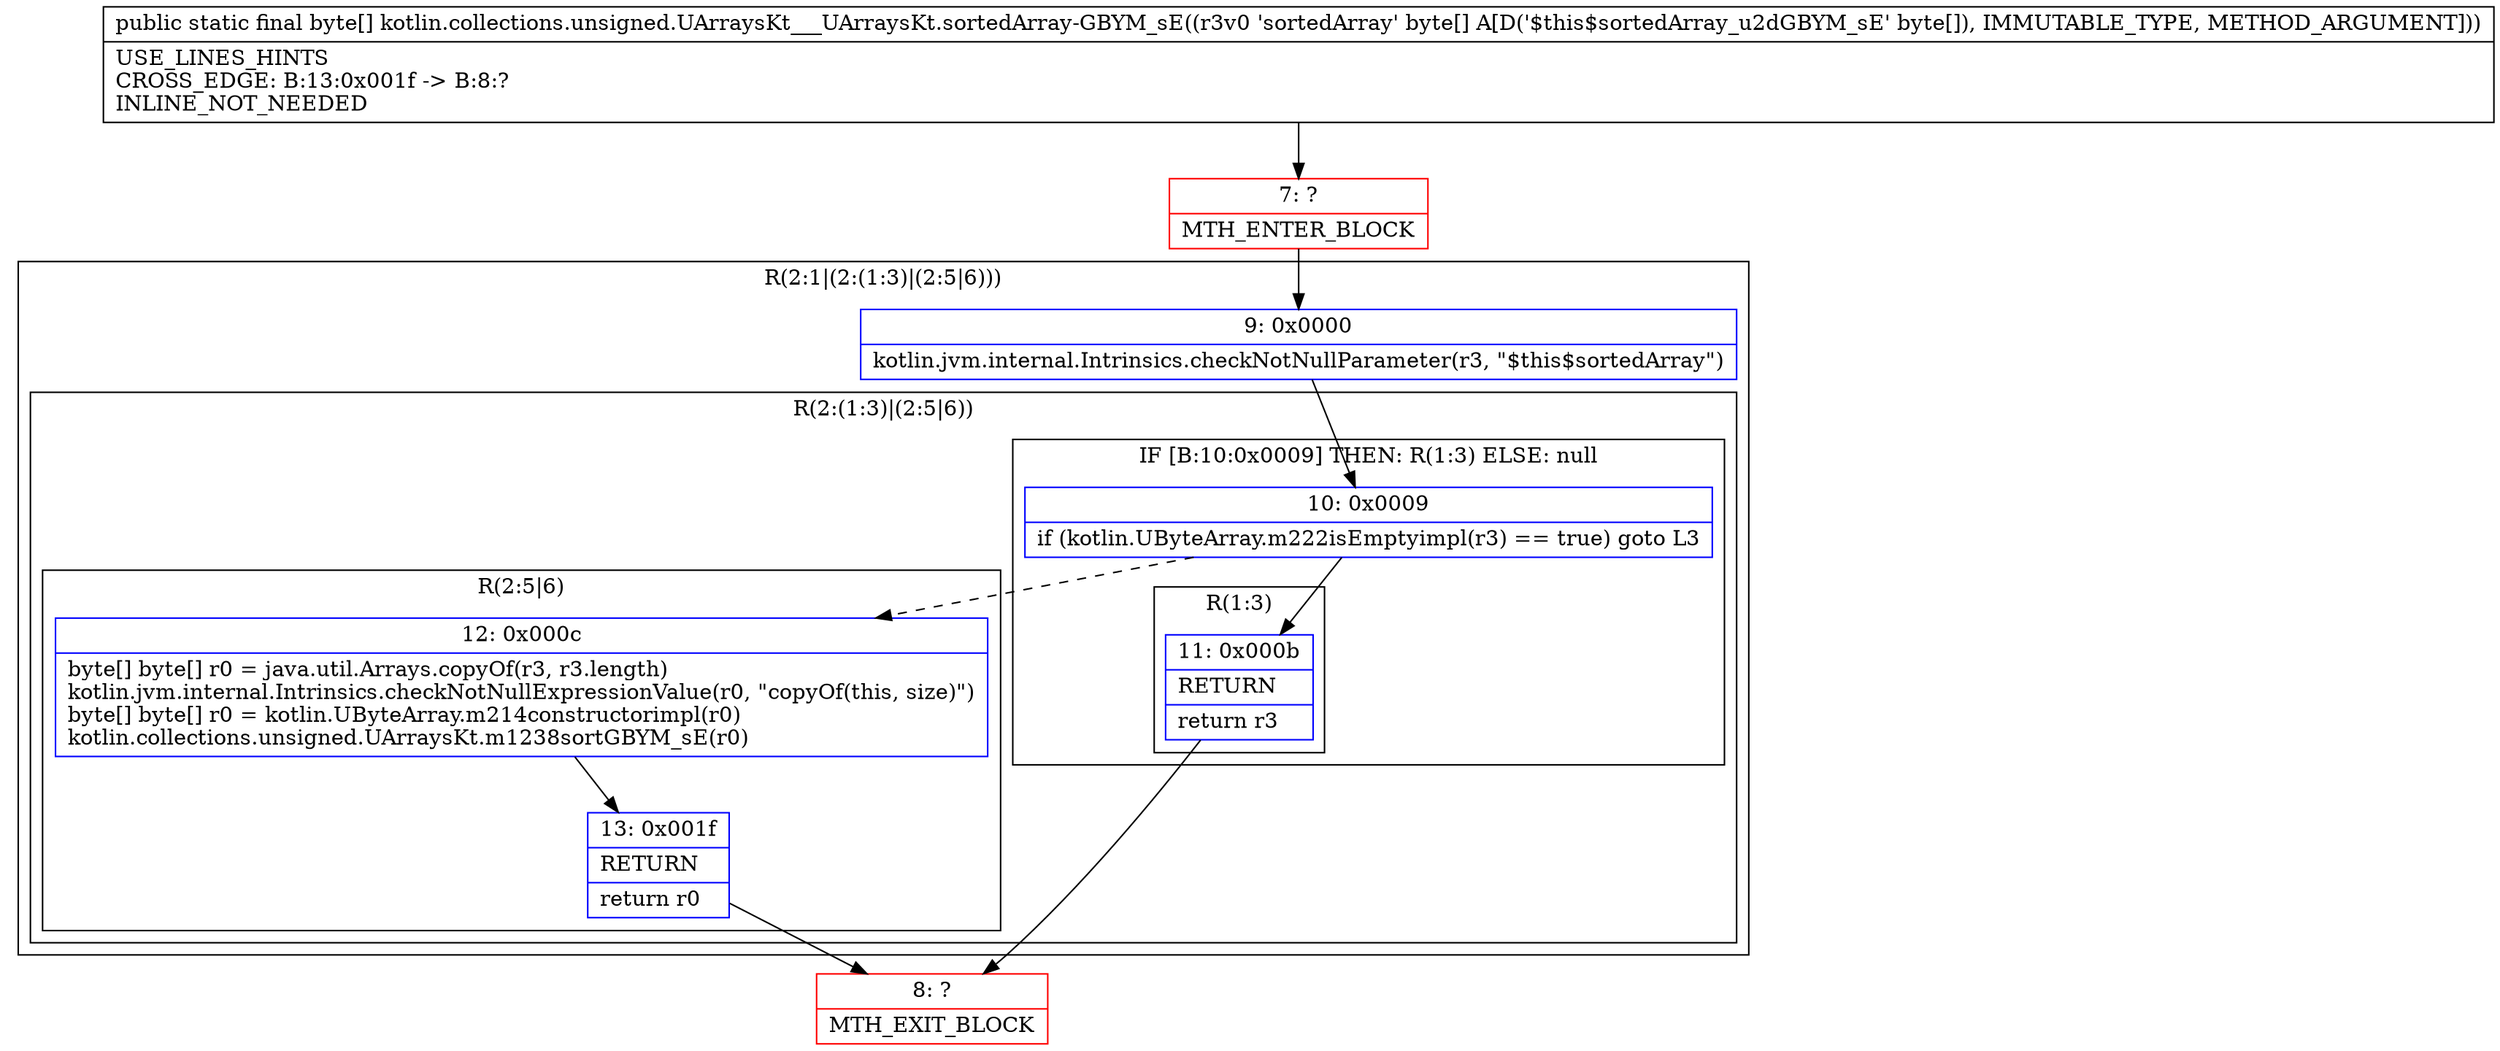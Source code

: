 digraph "CFG forkotlin.collections.unsigned.UArraysKt___UArraysKt.sortedArray\-GBYM_sE([B)[B" {
subgraph cluster_Region_1951530578 {
label = "R(2:1|(2:(1:3)|(2:5|6)))";
node [shape=record,color=blue];
Node_9 [shape=record,label="{9\:\ 0x0000|kotlin.jvm.internal.Intrinsics.checkNotNullParameter(r3, \"$this$sortedArray\")\l}"];
subgraph cluster_Region_2048653912 {
label = "R(2:(1:3)|(2:5|6))";
node [shape=record,color=blue];
subgraph cluster_IfRegion_764287580 {
label = "IF [B:10:0x0009] THEN: R(1:3) ELSE: null";
node [shape=record,color=blue];
Node_10 [shape=record,label="{10\:\ 0x0009|if (kotlin.UByteArray.m222isEmptyimpl(r3) == true) goto L3\l}"];
subgraph cluster_Region_987125658 {
label = "R(1:3)";
node [shape=record,color=blue];
Node_11 [shape=record,label="{11\:\ 0x000b|RETURN\l|return r3\l}"];
}
}
subgraph cluster_Region_187797537 {
label = "R(2:5|6)";
node [shape=record,color=blue];
Node_12 [shape=record,label="{12\:\ 0x000c|byte[] byte[] r0 = java.util.Arrays.copyOf(r3, r3.length)\lkotlin.jvm.internal.Intrinsics.checkNotNullExpressionValue(r0, \"copyOf(this, size)\")\lbyte[] byte[] r0 = kotlin.UByteArray.m214constructorimpl(r0)\lkotlin.collections.unsigned.UArraysKt.m1238sortGBYM_sE(r0)\l}"];
Node_13 [shape=record,label="{13\:\ 0x001f|RETURN\l|return r0\l}"];
}
}
}
Node_7 [shape=record,color=red,label="{7\:\ ?|MTH_ENTER_BLOCK\l}"];
Node_8 [shape=record,color=red,label="{8\:\ ?|MTH_EXIT_BLOCK\l}"];
MethodNode[shape=record,label="{public static final byte[] kotlin.collections.unsigned.UArraysKt___UArraysKt.sortedArray\-GBYM_sE((r3v0 'sortedArray' byte[] A[D('$this$sortedArray_u2dGBYM_sE' byte[]), IMMUTABLE_TYPE, METHOD_ARGUMENT]))  | USE_LINES_HINTS\lCROSS_EDGE: B:13:0x001f \-\> B:8:?\lINLINE_NOT_NEEDED\l}"];
MethodNode -> Node_7;Node_9 -> Node_10;
Node_10 -> Node_11;
Node_10 -> Node_12[style=dashed];
Node_11 -> Node_8;
Node_12 -> Node_13;
Node_13 -> Node_8;
Node_7 -> Node_9;
}

